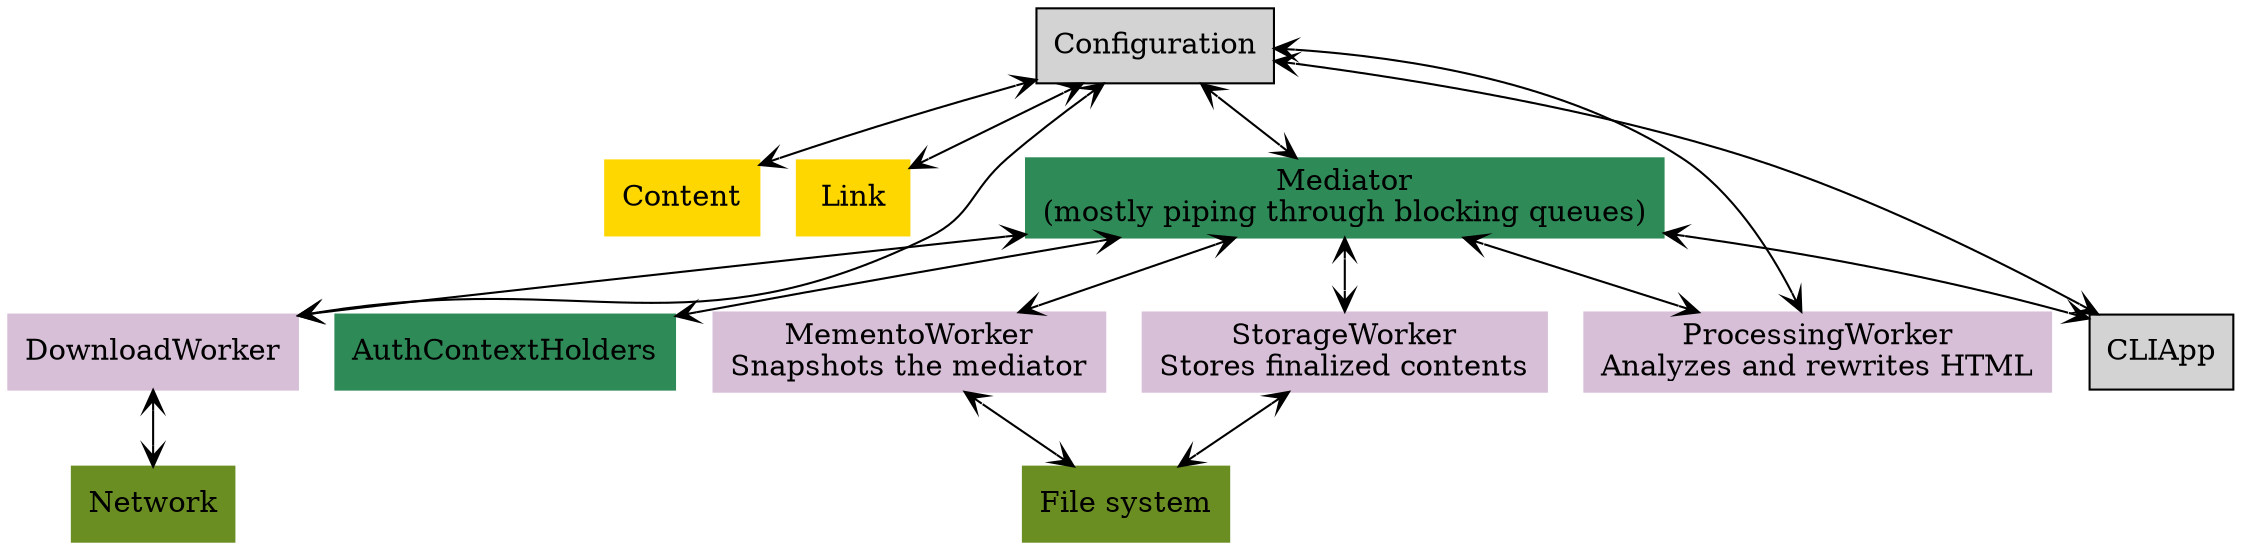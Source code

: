 digraph G {

overlap=scale;
ratio="compress";

edge [arrowhead="vee", arrowtail="vee", dir="both"];
node [shape=box,style=filled];
{node [color="gold"] Content Link};
{node [color="olivedrab"] FileSystem Network};
{node [color="seagreen"] Mediator AuthContextHolders};
{node [color="thistle"] DownloadWorker MementoWorker ProcessingWorker StorageWorker };


FileSystem [label="File system"];
Mediator [label="Mediator\n(mostly piping through blocking queues)"];
MementoWorker [label="MementoWorker\nSnapshots the mediator"]
ProcessingWorker [label="ProcessingWorker\nAnalyzes and rewrites HTML"]
StorageWorker [label="StorageWorker\nStores finalized contents"]


Mediator -> DownloadWorker [];
DownloadWorker -> Network;

Mediator -> ProcessingWorker [];

Mediator -> StorageWorker [];
StorageWorker -> FileSystem;

Mediator -> AuthContextHolders;

Mediator -> MementoWorker;
MementoWorker -> FileSystem;

Mediator -> CLIApp;



Configuration -> CLIApp;
Configuration -> Content;
Configuration -> Link;
Configuration -> Mediator;
Configuration -> ProcessingWorker;
Configuration -> DownloadWorker;

}
